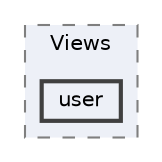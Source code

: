 digraph "app/Views/user"
{
 // LATEX_PDF_SIZE
  bgcolor="transparent";
  edge [fontname=Helvetica,fontsize=10,labelfontname=Helvetica,labelfontsize=10];
  node [fontname=Helvetica,fontsize=10,shape=box,height=0.2,width=0.4];
  compound=true
  subgraph clusterdir_71aab6f90b0412e948eb651ee031ad84 {
    graph [ bgcolor="#edf0f7", pencolor="grey50", label="Views", fontname=Helvetica,fontsize=10 style="filled,dashed", URL="dir_71aab6f90b0412e948eb651ee031ad84.html",tooltip=""]
  dir_f230f0fa74eb66b9d16df82f122abe10 [label="user", fillcolor="#edf0f7", color="grey25", style="filled,bold", URL="dir_f230f0fa74eb66b9d16df82f122abe10.html",tooltip=""];
  }
}
